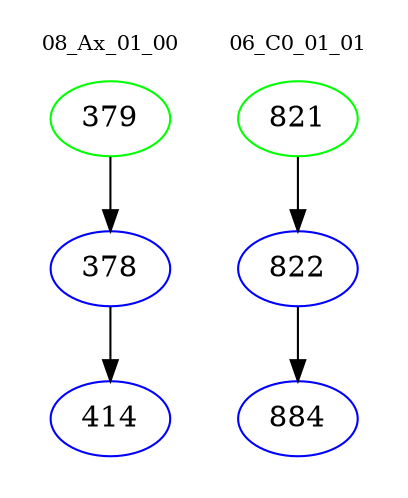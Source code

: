 digraph{
subgraph cluster_0 {
color = white
label = "08_Ax_01_00";
fontsize=10;
T0_379 [label="379", color="green"]
T0_379 -> T0_378 [color="black"]
T0_378 [label="378", color="blue"]
T0_378 -> T0_414 [color="black"]
T0_414 [label="414", color="blue"]
}
subgraph cluster_1 {
color = white
label = "06_C0_01_01";
fontsize=10;
T1_821 [label="821", color="green"]
T1_821 -> T1_822 [color="black"]
T1_822 [label="822", color="blue"]
T1_822 -> T1_884 [color="black"]
T1_884 [label="884", color="blue"]
}
}
